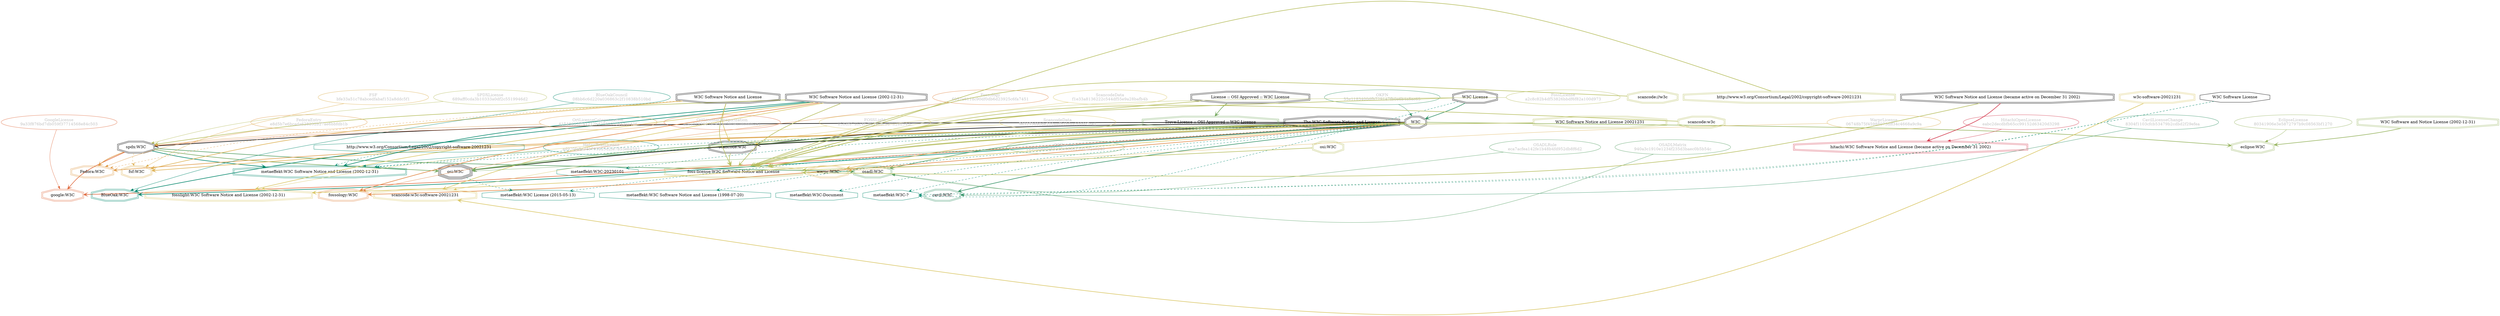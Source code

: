 strict digraph {
    node [shape=box];
    graph [splines=curved];
    4293 [label="SPDXLicense\n689aff0cda3b10333a0df2c5519946d2"
         ,fontcolor=gray
         ,color="#b8bf62"
         ,fillcolor="beige;1"
         ,shape=ellipse];
    4294 [label="spdx:W3C"
         ,shape=doubleoctagon];
    4295 [label=W3C
         ,shape=doubleoctagon];
    4296 [label="W3C Software Notice and License (2002-12-31)"
         ,shape=doubleoctagon];
    5319 [label="OSILicense\n14906dee0e65225c06662300202c0246"
         ,fontcolor=gray
         ,color="#78ab63"
         ,fillcolor="beige;1"
         ,shape=ellipse];
    5320 [label="osi:W3C"
         ,shape=tripleoctagon];
    5321 [label="The W3C Software Notice and License"
         ,shape=doubleoctagon];
    5322 [label="Trove:License :: OSI Approved :: W3C License"
         ,color="#78ab63"
         ,shape=doubleoctagon];
    5323 [label="License :: OSI Approved :: W3C License"
         ,shape=doubleoctagon];
    5605 [label="GoogleLicense\n9a33f876bd7db059f37714568e84c503"
         ,fontcolor=gray
         ,color="#e06f45"
         ,fillcolor="beige;1"
         ,shape=ellipse];
    5606 [label="google:W3C"
         ,color="#e06f45"
         ,shape=doubleoctagon];
    8486 [label="FedoraEntry\ne8d5b7e6bcada628232b27ae6bbfdb1b"
         ,fontcolor=gray
         ,color="#e09d4b"
         ,fillcolor="beige;1"
         ,shape=ellipse];
    8487 [label="Fedora:W3C"
         ,color="#e09d4b"
         ,shape=doubleoctagon];
    8488 [label="W3C Software Notice and License"
         ,shape=doubleoctagon];
    9015 [label="BlueOakCouncil\n08bb6c6d220a036863c2f10838b510bd"
         ,fontcolor=gray
         ,color="#00876c"
         ,fillcolor="beige;1"
         ,shape=ellipse];
    9016 [label="BlueOak:W3C"
         ,color="#00876c"
         ,shape=doubleoctagon];
    9743 [label="OSADLRule\neca7acfea142fe1b48b4fd952db8f6d2"
         ,fontcolor=gray
         ,color="#58a066"
         ,fillcolor="beige;1"
         ,shape=ellipse];
    9744 [label="osadl:W3C"
         ,color="#58a066"
         ,shape=doubleoctagon];
    9982 [label="OSADLMatrix\n940a3c1910e1234f235d3baec0b5b54c"
         ,fontcolor=gray
         ,color="#58a066"
         ,fillcolor="beige;1"
         ,shape=ellipse];
    10591 [label="FSF\nbfe33a51c78abcedfabaf152a8ddc5f1"
          ,fontcolor=gray
          ,color="#deb256"
          ,fillcolor="beige;1"
          ,shape=ellipse];
    10592 [label="fsf:W3C"
          ,color="#deb256"
          ,shape=doubleoctagon];
    25161 [label="ScancodeData\nf1e33a8136222c544df55e9a28bafb4b"
          ,fontcolor=gray
          ,color="#dac767"
          ,fillcolor="beige;1"
          ,shape=ellipse];
    25162 [label="scancode:w3c-software-20021231"
          ,color="#dac767"
          ,shape=doubleoctagon];
    25163 [label="w3c-software-20021231"
          ,color="#dac767"
          ,shape=doubleoctagon];
    25189 [label="ScancodeData\n563253690de200aa6b1bfaa066607ca1"
          ,fontcolor=gray
          ,color="#dac767"
          ,fillcolor="beige;1"
          ,shape=ellipse];
    25190 [label="scancode:w3c"
          ,shape=doubleoctagon];
    26565 [label="Fossology\n6952a611dc90df0db6d23925c6fa7451"
          ,fontcolor=gray
          ,color="#e18745"
          ,fillcolor="beige;1"
          ,shape=ellipse];
    26566 [label="fossology:W3C"
          ,color="#e18745"
          ,shape=doubleoctagon];
    28396 [label="OKFN\n55e1183400dfb729147fb0e6b4a5ac65"
          ,fontcolor=gray
          ,color="#379469"
          ,fillcolor="beige;1"
          ,shape=ellipse];
    28397 [label="W3C License"
          ,shape=doubleoctagon];
    35252 [label="OrtLicenseCategorization\nadea02990039c95fa45809136bedd2a1"
          ,fontcolor=gray
          ,color="#e06f45"
          ,fillcolor="beige;1"
          ,shape=ellipse];
    36265 [label="OrtLicenseCategorization\n41543633f741212bd20409b2d43aa426"
          ,fontcolor=gray
          ,color="#e09d4b"
          ,fillcolor="beige;1"
          ,shape=ellipse];
    38110 [label="CavilLicenseChange\n8304f1103cfcb53479b2cdbd2f29efea"
          ,fontcolor=gray
          ,color="#379469"
          ,fillcolor="beige;1"
          ,shape=ellipse];
    38111 [label="cavil:W3C"
          ,color="#379469"
          ,shape=doubleoctagon];
    38112 [label="W3C Software License"
          ,shape=octagon];
    49583 [label="MetaeffektLicense\nad970fe8a3d1701b23d2fe7853e64593"
          ,fontcolor=gray
          ,color="#00876c"
          ,fillcolor="beige;1"
          ,shape=ellipse];
    49584 [label="metaeffekt:W3C Software Notice and License (2002-12-31)"
          ,color="#00876c"
          ,shape=doubleoctagon];
    49585 [label="http://www.w3.org/Consortium/Legal/2002/copyright-software-20021231"
          ,color="#00876c"
          ,shape=octagon];
    49588 [label="metaeffekt:W3C Software Notice and License (1998-07-20)"
          ,color="#00876c"
          ,shape=octagon];
    49593 [label="metaeffekt:W3C-20230101"
          ,color="#00876c"
          ,shape=octagon];
    49598 [label="metaeffekt:W3C-?"
          ,color="#00876c"
          ,shape=octagon];
    49608 [label="metaeffekt:W3C License (2015-05-13)"
          ,color="#00876c"
          ,shape=octagon];
    49621 [label="metaeffekt:W3C-Document"
          ,color="#00876c"
          ,shape=octagon];
    50196 [label="WarprLicense\n06748b75f45988073dff34c4668a9c9a"
          ,fontcolor=gray
          ,color="#deb256"
          ,fillcolor="beige;1"
          ,shape=ellipse];
    50197 [label="warpr:W3C"
          ,color="#deb256"
          ,shape=doubleoctagon];
    50849 [label="FossLicense\na2c8c82b4df53826bbdf6f82a100d973"
          ,fontcolor=gray
          ,color="#b8bf62"
          ,fillcolor="beige;1"
          ,shape=ellipse];
    50850 [label="foss-license:W3C Software Notice and License"
          ,color="#b8bf62"
          ,shape=doubleoctagon];
    50851 [label="W3C Software Notice and License (became active on December 31 2002)"
          ,shape=doubleoctagon];
    50852 [label="scancode://w3c"
          ,color="#b8bf62"
          ,shape=doubleoctagon];
    50853 [label="W3C Software Notice and License 20021231"
          ,color="#b8bf62"
          ,shape=doubleoctagon];
    50854 [label="http://www.w3.org/Consortium/Legal/2002/copyright-software-20021231"
          ,color="#b8bf62"
          ,shape=doubleoctagon];
    50855 [label="scancode:w3c"
          ,color="#b8bf62"
          ,shape=doubleoctagon];
    50856 [label="osi:W3C"
          ,color="#b8bf62"
          ,shape=doubleoctagon];
    51075 [label="FOSSLight\n85bdf87a6c4f5485238c5d7ff2ed54dc"
          ,fontcolor=gray
          ,color="#dac767"
          ,fillcolor="beige;1"
          ,shape=ellipse];
    51076 [label="fosslight:W3C Software Notice and License (2002-12-31)"
          ,color="#dac767"
          ,shape=doubleoctagon];
    51361 [label="HitachiOpenLicense\neabc2decdbfb65cc99152d63420d3298"
          ,fontcolor=gray
          ,color="#d43d51"
          ,fillcolor="beige;1"
          ,shape=ellipse];
    51362 [label="hitachi:W3C Software Notice and License (became active on December 31 2002)"
          ,color="#d43d51"
          ,shape=doubleoctagon];
    54326 [label="EclipseLicense\n80341906e3e5872797b9c08563bf1270"
          ,fontcolor=gray
          ,color="#98b561"
          ,fillcolor="beige;1"
          ,shape=ellipse];
    54327 [label="eclipse:W3C"
          ,color="#98b561"
          ,shape=doubleoctagon];
    54328 [label="W3C Software and Notice License (2002-12-31)"
          ,color="#98b561"
          ,shape=doubleoctagon];
    4293 -> 4294 [weight=0.5
                 ,color="#b8bf62"];
    4294 -> 5320 [style=bold
                 ,arrowhead=vee
                 ,weight=0.7
                 ,color="#78ab63"];
    4294 -> 5606 [style=bold
                 ,arrowhead=vee
                 ,weight=0.7
                 ,color="#e06f45"];
    4294 -> 8487 [style=bold
                 ,arrowhead=vee
                 ,weight=0.7
                 ,color="#e09d4b"];
    4294 -> 9744 [style=bold
                 ,arrowhead=vee
                 ,weight=0.7
                 ,color="#58a066"];
    4294 -> 10592 [style=dashed
                  ,arrowhead=vee
                  ,weight=0.5
                  ,color="#deb256"];
    4294 -> 49584 [style=bold
                  ,arrowhead=vee
                  ,weight=0.7
                  ,color="#00876c"];
    4295 -> 4294 [style=bold
                 ,arrowhead=vee
                 ,weight=0.7];
    4295 -> 5320 [style=bold
                 ,arrowhead=vee
                 ,weight=0.7];
    4295 -> 5606 [style=bold
                 ,arrowhead=vee
                 ,weight=0.7
                 ,color="#e06f45"];
    4295 -> 8487 [style=bold
                 ,arrowhead=vee
                 ,weight=0.7
                 ,color="#e09d4b"];
    4295 -> 8487 [style=bold
                 ,arrowhead=vee
                 ,weight=0.7
                 ,color="#e09d4b"];
    4295 -> 9016 [style=bold
                 ,arrowhead=vee
                 ,weight=0.7
                 ,color="#00876c"];
    4295 -> 9744 [style=bold
                 ,arrowhead=vee
                 ,weight=0.7
                 ,color="#58a066"];
    4295 -> 10592 [style=bold
                  ,arrowhead=vee
                  ,weight=0.7
                  ,color="#deb256"];
    4295 -> 25190 [style=bold
                  ,arrowhead=vee
                  ,weight=0.7];
    4295 -> 26566 [style=bold
                  ,arrowhead=vee
                  ,weight=0.7
                  ,color="#e18745"];
    4295 -> 38111 [style=bold
                  ,arrowhead=vee
                  ,weight=0.7
                  ,color="#379469"];
    4295 -> 38111 [style=bold
                  ,arrowhead=vee
                  ,weight=0.7
                  ,color="#379469"];
    4295 -> 49584 [style=dashed
                  ,arrowhead=vee
                  ,weight=0.5
                  ,color="#00876c"];
    4295 -> 49588 [style=dashed
                  ,arrowhead=vee
                  ,weight=0.5
                  ,color="#00876c"];
    4295 -> 49593 [style=dashed
                  ,arrowhead=vee
                  ,weight=0.5
                  ,color="#00876c"];
    4295 -> 49598 [style=dashed
                  ,arrowhead=vee
                  ,weight=0.5
                  ,color="#00876c"];
    4295 -> 49608 [style=dashed
                  ,arrowhead=vee
                  ,weight=0.5
                  ,color="#00876c"];
    4295 -> 49621 [style=dashed
                  ,arrowhead=vee
                  ,weight=0.5
                  ,color="#00876c"];
    4295 -> 50197 [style=bold
                  ,arrowhead=vee
                  ,weight=0.7
                  ,color="#deb256"];
    4295 -> 50850 [style=bold
                  ,arrowhead=vee
                  ,weight=0.7
                  ,color="#b8bf62"];
    4295 -> 51076 [style=bold
                  ,arrowhead=vee
                  ,weight=0.7
                  ,color="#dac767"];
    4295 -> 54327 [style=bold
                  ,arrowhead=vee
                  ,weight=0.7
                  ,color="#98b561"];
    4296 -> 4294 [style=bold
                 ,arrowhead=vee
                 ,weight=0.7
                 ,color="#b8bf62"];
    4296 -> 9016 [style=bold
                 ,arrowhead=vee
                 ,weight=0.7
                 ,color="#00876c"];
    4296 -> 25162 [style=bold
                  ,arrowhead=vee
                  ,weight=0.7
                  ,color="#dac767"];
    4296 -> 26566 [style=bold
                  ,arrowhead=vee
                  ,weight=0.7
                  ,color="#e18745"];
    4296 -> 49584 [style=bold
                  ,arrowhead=vee
                  ,weight=0.7
                  ,color="#00876c"];
    4296 -> 50850 [style=bold
                  ,arrowhead=vee
                  ,weight=0.7
                  ,color="#b8bf62"];
    4296 -> 51076 [style=bold
                  ,arrowhead=vee
                  ,weight=0.7
                  ,color="#dac767"];
    5319 -> 5320 [weight=0.5
                 ,color="#78ab63"];
    5320 -> 49608 [style=dashed
                  ,arrowhead=vee
                  ,weight=0.5
                  ,color="#00876c"];
    5321 -> 5320 [style=bold
                 ,arrowhead=vee
                 ,weight=0.7
                 ,color="#78ab63"];
    5321 -> 50850 [style=bold
                  ,arrowhead=vee
                  ,weight=0.7
                  ,color="#b8bf62"];
    5322 -> 5320 [style=bold
                 ,arrowhead=vee
                 ,weight=0.7
                 ,color="#78ab63"];
    5323 -> 5322 [style=bold
                 ,arrowhead=vee
                 ,weight=0.7
                 ,color="#78ab63"];
    5323 -> 50850 [style=bold
                  ,arrowhead=vee
                  ,weight=0.7
                  ,color="#b8bf62"];
    5605 -> 5606 [weight=0.5
                 ,color="#e06f45"];
    8486 -> 8487 [weight=0.5
                 ,color="#e09d4b"];
    8488 -> 8487 [style=dashed
                 ,arrowhead=vee
                 ,weight=0.5
                 ,color="#e09d4b"];
    8488 -> 10592 [style=bold
                  ,arrowhead=vee
                  ,weight=0.7
                  ,color="#deb256"];
    8488 -> 25190 [style=bold
                  ,arrowhead=vee
                  ,weight=0.7
                  ,color="#dac767"];
    8488 -> 50850 [style=bold
                  ,arrowhead=vee
                  ,weight=0.7
                  ,color="#b8bf62"];
    9015 -> 9016 [weight=0.5
                 ,color="#00876c"];
    9743 -> 9744 [weight=0.5
                 ,color="#58a066"];
    9982 -> 9744 [weight=0.5
                 ,color="#58a066"];
    10591 -> 10592 [weight=0.5
                   ,color="#deb256"];
    25161 -> 25162 [weight=0.5
                   ,color="#dac767"];
    25163 -> 25162 [style=bold
                   ,arrowhead=vee
                   ,weight=0.7
                   ,color="#dac767"];
    25189 -> 25190 [weight=0.5
                   ,color="#dac767"];
    25190 -> 49584 [style=dashed
                   ,arrowhead=vee
                   ,weight=0.5
                   ,color="#00876c"];
    25190 -> 50850 [style=bold
                   ,arrowhead=vee
                   ,weight=0.7
                   ,color="#b8bf62"];
    26565 -> 26566 [weight=0.5
                   ,color="#e18745"];
    28396 -> 4295 [weight=0.5
                  ,color="#379469"];
    28397 -> 4295 [style=bold
                  ,arrowhead=vee
                  ,weight=0.7
                  ,color="#379469"];
    28397 -> 49598 [style=dashed
                   ,arrowhead=vee
                   ,weight=0.5
                   ,color="#00876c"];
    28397 -> 50850 [style=bold
                   ,arrowhead=vee
                   ,weight=0.7
                   ,color="#b8bf62"];
    35252 -> 4294 [weight=0.5
                  ,color="#e06f45"];
    36265 -> 4294 [weight=0.5
                  ,color="#e09d4b"];
    38110 -> 38111 [weight=0.5
                   ,color="#379469"];
    38112 -> 38111 [style=dashed
                   ,arrowhead=vee
                   ,weight=0.5
                   ,color="#379469"];
    38112 -> 49598 [style=dashed
                   ,arrowhead=vee
                   ,weight=0.5
                   ,color="#00876c"];
    49583 -> 49584 [weight=0.5
                   ,color="#00876c"];
    49585 -> 49584 [style=dashed
                   ,arrowhead=vee
                   ,weight=0.5
                   ,color="#00876c"];
    50196 -> 50197 [weight=0.5
                   ,color="#deb256"];
    50849 -> 50850 [weight=0.5
                   ,color="#b8bf62"];
    50851 -> 50850 [style=bold
                   ,arrowhead=vee
                   ,weight=0.7
                   ,color="#b8bf62"];
    50851 -> 51362 [style=bold
                   ,arrowhead=vee
                   ,weight=0.7
                   ,color="#d43d51"];
    50852 -> 50850 [style=bold
                   ,arrowhead=vee
                   ,weight=0.7
                   ,color="#b8bf62"];
    50853 -> 50850 [style=bold
                   ,arrowhead=vee
                   ,weight=0.7
                   ,color="#b8bf62"];
    50854 -> 50850 [style=bold
                   ,arrowhead=vee
                   ,weight=0.7
                   ,color="#b8bf62"];
    50855 -> 50850 [style=bold
                   ,arrowhead=vee
                   ,weight=0.7
                   ,color="#b8bf62"];
    50856 -> 50850 [style=bold
                   ,arrowhead=vee
                   ,weight=0.7
                   ,color="#b8bf62"];
    51075 -> 51076 [weight=0.5
                   ,color="#dac767"];
    51361 -> 51362 [weight=0.5
                   ,color="#d43d51"];
    54326 -> 54327 [weight=0.5
                   ,color="#98b561"];
    54328 -> 54327 [style=bold
                   ,arrowhead=vee
                   ,weight=0.7
                   ,color="#98b561"];
}
